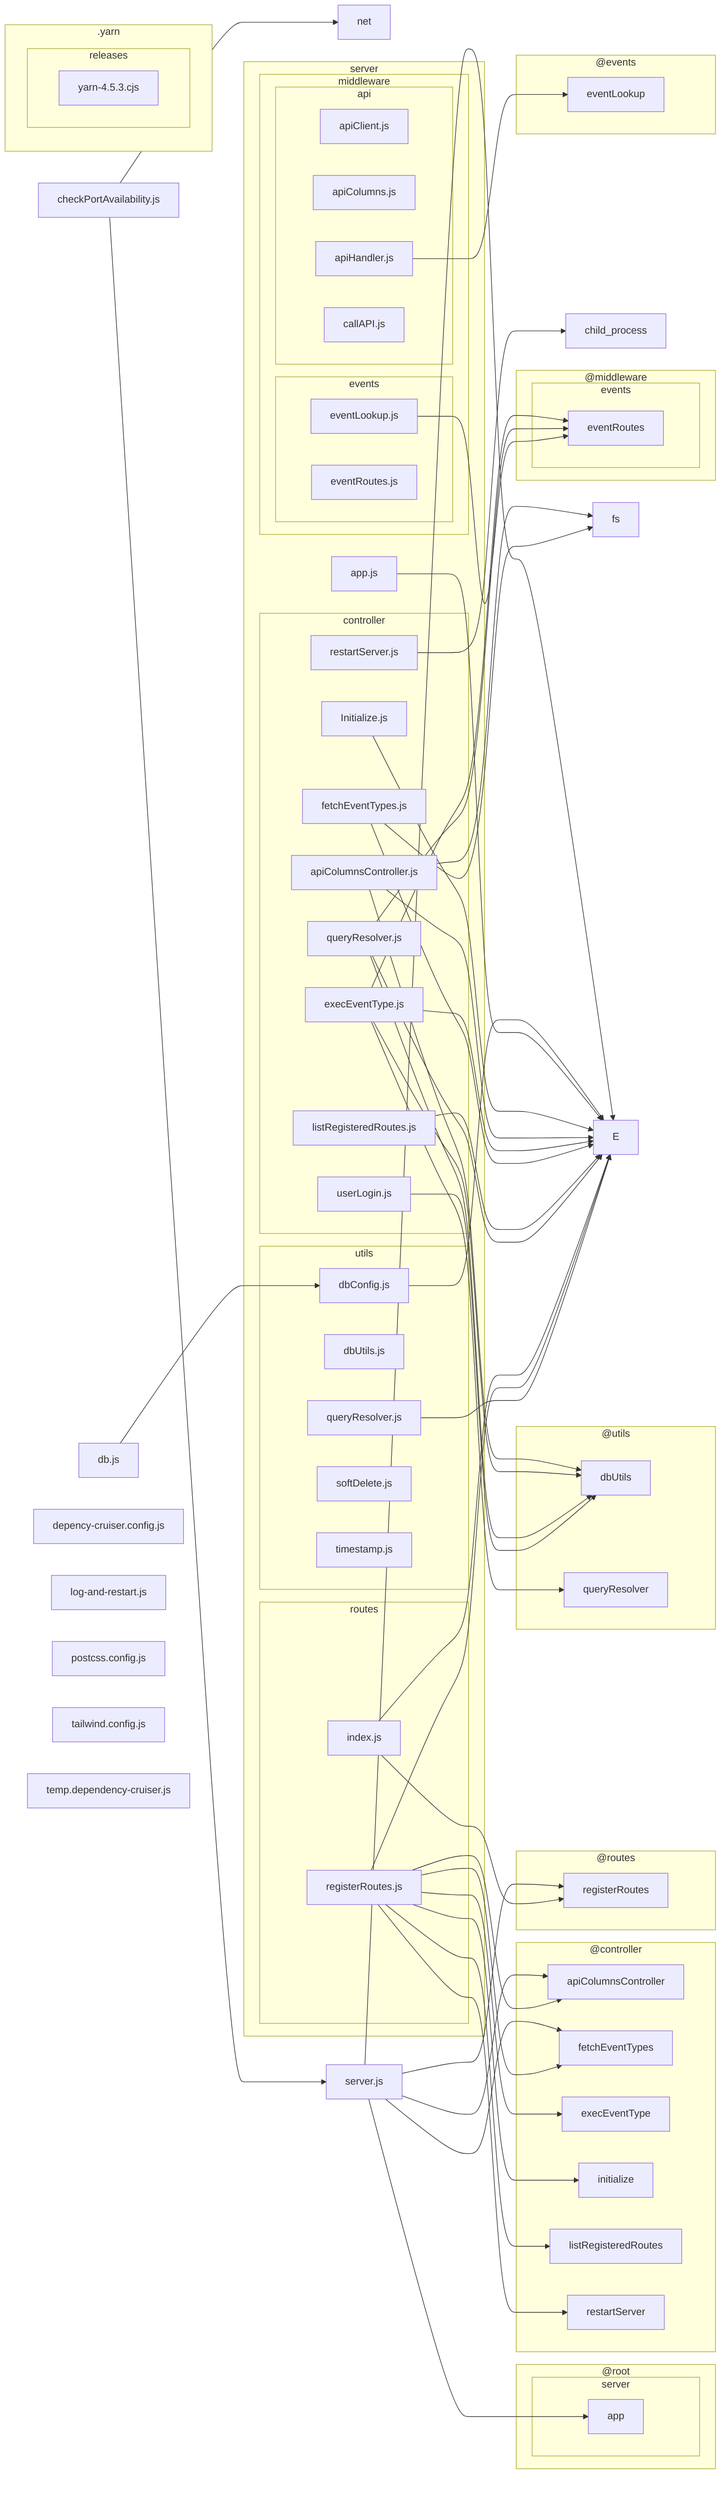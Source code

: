 flowchart LR

subgraph 0[".yarn"]
subgraph 1["releases"]
2["yarn-4.5.3.cjs"]
end
end
3["checkPortAvailability.js"]
4["net"]
5["server.js"]
subgraph 6["@controller"]
7["apiColumnsController"]
8["fetchEventTypes"]
1I["execEventType"]
1J["initialize"]
1K["listRegisteredRoutes"]
1L["restartServer"]
end
subgraph 9["@root"]
subgraph A["server"]
B["app"]
end
end
subgraph C["@routes"]
D["registerRoutes"]
end
F["db.js"]
subgraph G["server"]
subgraph H["utils"]
I["dbConfig.js"]
1M["dbUtils.js"]
1N["queryResolver.js"]
1O["softDelete.js"]
1P["timestamp.js"]
end
M["app.js"]
subgraph N["controller"]
O["Initialize.js"]
P["apiColumnsController.js"]
T["execEventType.js"]
Y["fetchEventTypes.js"]
Z["listRegisteredRoutes.js"]
10["queryResolver.js"]
11["restartServer.js"]
13["userLogin.js"]
end
subgraph 14["middleware"]
subgraph 15["api"]
16["apiClient.js"]
17["apiColumns.js"]
18["apiHandler.js"]
1B["callAPI.js"]
end
subgraph 1C["events"]
1D["eventLookup.js"]
1E["eventRoutes.js"]
end
end
subgraph 1F["routes"]
1G["index.js"]
1H["registerRoutes.js"]
end
end
J["depency-cruiser.config.js"]
K["log-and-restart.js"]
L["postcss.config.js"]
subgraph Q["@utils"]
R["dbUtils"]
X["queryResolver"]
end
S["fs"]
subgraph U["@middleware"]
subgraph V["events"]
W["eventRoutes"]
end
end
12["child_process"]
subgraph 19["@events"]
1A["eventLookup"]
end
1Q["tailwind.config.js"]
1R["temp.dependency-cruiser.js"]
3-->5
3-->4
5-->7
5-->8
5-->B
5-->D
5-->E
F-->I
I-->E
M-->E
O-->E
P-->R
P-->S
P-->E
T-->W
T-->R
T-->X
T-->E
Y-->S
Y-->E
Z-->E
10-->W
10-->R
10-->E
11-->12
13-->R
18-->1A
1D-->W
1G-->D
1G-->E
1H-->7
1H-->1I
1H-->8
1H-->1J
1H-->1K
1H-->1L
1H-->E
1N-->E